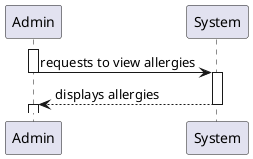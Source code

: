 @startuml

participant Admin as admin
participant System as sys

activate admin
admin -> sys : requests to view allergies
deactivate admin
activate sys

sys --> admin : displays allergies
deactivate sys
activate admin


@enduml